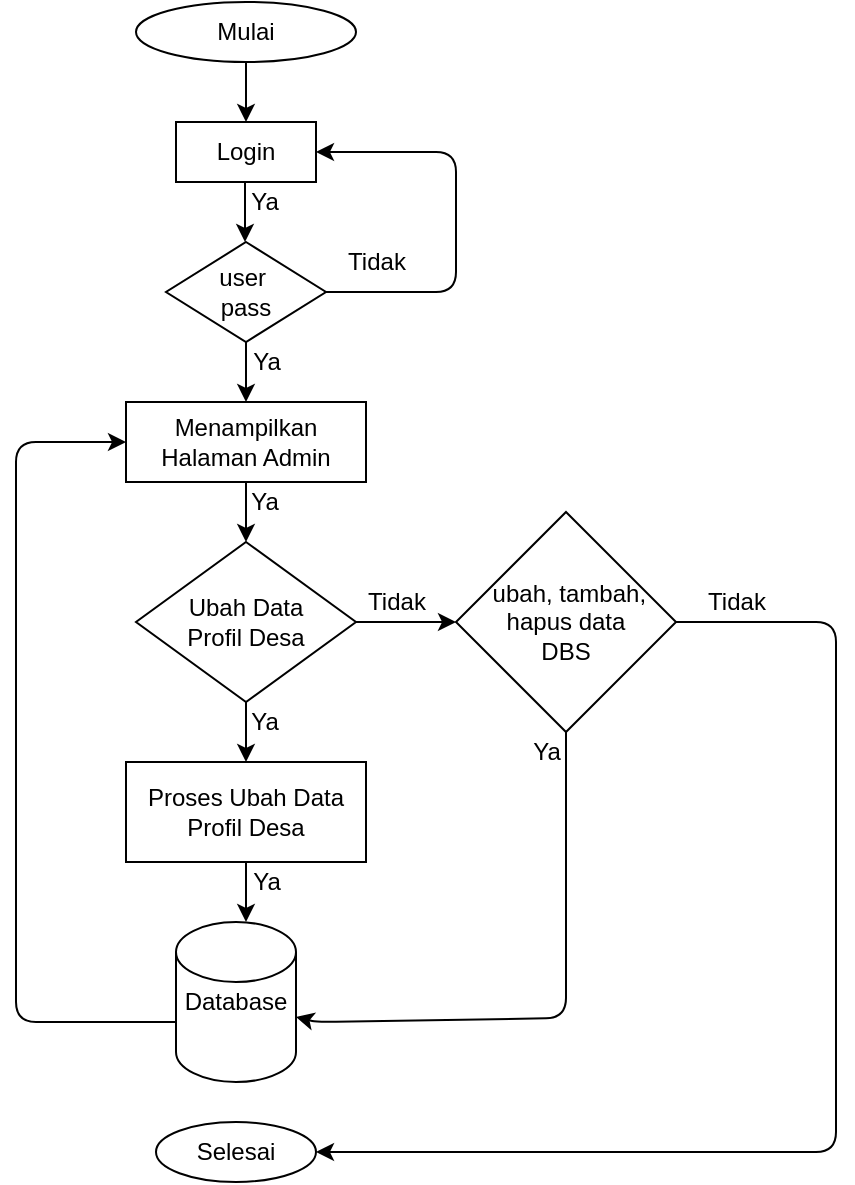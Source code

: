 <mxfile version="13.6.1" type="github">
  <diagram id="Lkix4JrFwFyjAAZ28Chu" name="Page-1">
    <mxGraphModel dx="694" dy="360" grid="1" gridSize="10" guides="1" tooltips="1" connect="1" arrows="1" fold="1" page="1" pageScale="1" pageWidth="827" pageHeight="1169" math="0" shadow="0">
      <root>
        <mxCell id="0" />
        <mxCell id="1" parent="0" />
        <mxCell id="7fcGZSY3auCz95gxeIyO-1" value="Mulai" style="ellipse;whiteSpace=wrap;html=1;" vertex="1" parent="1">
          <mxGeometry x="340" y="40" width="110" height="30" as="geometry" />
        </mxCell>
        <mxCell id="7fcGZSY3auCz95gxeIyO-3" value="" style="endArrow=classic;html=1;exitX=0.5;exitY=1;exitDx=0;exitDy=0;" edge="1" parent="1" source="7fcGZSY3auCz95gxeIyO-1">
          <mxGeometry width="50" height="50" relative="1" as="geometry">
            <mxPoint x="380" y="120" as="sourcePoint" />
            <mxPoint x="395" y="100" as="targetPoint" />
          </mxGeometry>
        </mxCell>
        <mxCell id="7fcGZSY3auCz95gxeIyO-5" value="Login" style="rounded=0;whiteSpace=wrap;html=1;" vertex="1" parent="1">
          <mxGeometry x="360" y="100" width="70" height="30" as="geometry" />
        </mxCell>
        <mxCell id="7fcGZSY3auCz95gxeIyO-6" value="user&amp;nbsp;&lt;br&gt;pass" style="rhombus;whiteSpace=wrap;html=1;" vertex="1" parent="1">
          <mxGeometry x="355" y="160" width="80" height="50" as="geometry" />
        </mxCell>
        <mxCell id="7fcGZSY3auCz95gxeIyO-7" value="" style="endArrow=classic;html=1;" edge="1" parent="1">
          <mxGeometry width="50" height="50" relative="1" as="geometry">
            <mxPoint x="394.5" y="130" as="sourcePoint" />
            <mxPoint x="394.5" y="160" as="targetPoint" />
          </mxGeometry>
        </mxCell>
        <mxCell id="7fcGZSY3auCz95gxeIyO-8" value="Menampilkan&lt;br&gt;Halaman Admin" style="rounded=0;whiteSpace=wrap;html=1;" vertex="1" parent="1">
          <mxGeometry x="335" y="240" width="120" height="40" as="geometry" />
        </mxCell>
        <mxCell id="7fcGZSY3auCz95gxeIyO-12" value="" style="endArrow=classic;html=1;exitX=0.5;exitY=1;exitDx=0;exitDy=0;" edge="1" parent="1" source="7fcGZSY3auCz95gxeIyO-6">
          <mxGeometry width="50" height="50" relative="1" as="geometry">
            <mxPoint x="350" y="290" as="sourcePoint" />
            <mxPoint x="395" y="240" as="targetPoint" />
          </mxGeometry>
        </mxCell>
        <mxCell id="7fcGZSY3auCz95gxeIyO-13" value="" style="endArrow=classic;html=1;exitX=0.5;exitY=1;exitDx=0;exitDy=0;" edge="1" parent="1" source="7fcGZSY3auCz95gxeIyO-8">
          <mxGeometry width="50" height="50" relative="1" as="geometry">
            <mxPoint x="370" y="330" as="sourcePoint" />
            <mxPoint x="395" y="310" as="targetPoint" />
          </mxGeometry>
        </mxCell>
        <mxCell id="7fcGZSY3auCz95gxeIyO-14" value="Ubah Data &lt;br&gt;Profil Desa" style="rhombus;whiteSpace=wrap;html=1;" vertex="1" parent="1">
          <mxGeometry x="340" y="310" width="110" height="80" as="geometry" />
        </mxCell>
        <mxCell id="7fcGZSY3auCz95gxeIyO-15" value="" style="endArrow=classic;html=1;exitX=0.5;exitY=1;exitDx=0;exitDy=0;" edge="1" parent="1" source="7fcGZSY3auCz95gxeIyO-14">
          <mxGeometry width="50" height="50" relative="1" as="geometry">
            <mxPoint x="370" y="440" as="sourcePoint" />
            <mxPoint x="395" y="420" as="targetPoint" />
          </mxGeometry>
        </mxCell>
        <mxCell id="7fcGZSY3auCz95gxeIyO-16" value="Proses Ubah Data Profil Desa" style="rounded=0;whiteSpace=wrap;html=1;" vertex="1" parent="1">
          <mxGeometry x="335" y="420" width="120" height="50" as="geometry" />
        </mxCell>
        <mxCell id="7fcGZSY3auCz95gxeIyO-17" value="" style="endArrow=classic;html=1;exitX=0.5;exitY=1;exitDx=0;exitDy=0;" edge="1" parent="1" source="7fcGZSY3auCz95gxeIyO-16">
          <mxGeometry width="50" height="50" relative="1" as="geometry">
            <mxPoint x="370" y="520" as="sourcePoint" />
            <mxPoint x="395" y="500" as="targetPoint" />
          </mxGeometry>
        </mxCell>
        <mxCell id="7fcGZSY3auCz95gxeIyO-18" value="Database" style="shape=cylinder2;whiteSpace=wrap;html=1;boundedLbl=1;backgroundOutline=1;size=15;" vertex="1" parent="1">
          <mxGeometry x="360" y="500" width="60" height="80" as="geometry" />
        </mxCell>
        <mxCell id="7fcGZSY3auCz95gxeIyO-19" value="" style="endArrow=classic;html=1;" edge="1" parent="1">
          <mxGeometry width="50" height="50" relative="1" as="geometry">
            <mxPoint x="450" y="350" as="sourcePoint" />
            <mxPoint x="500" y="350" as="targetPoint" />
          </mxGeometry>
        </mxCell>
        <mxCell id="7fcGZSY3auCz95gxeIyO-20" value="&amp;nbsp;ubah, tambah, hapus data &lt;br&gt;DBS" style="rhombus;whiteSpace=wrap;html=1;" vertex="1" parent="1">
          <mxGeometry x="500" y="295" width="110" height="110" as="geometry" />
        </mxCell>
        <mxCell id="7fcGZSY3auCz95gxeIyO-25" value="" style="endArrow=classic;html=1;entryX=1;entryY=0.5;entryDx=0;entryDy=0;exitX=1;exitY=0.5;exitDx=0;exitDy=0;" edge="1" parent="1" source="7fcGZSY3auCz95gxeIyO-6" target="7fcGZSY3auCz95gxeIyO-5">
          <mxGeometry width="50" height="50" relative="1" as="geometry">
            <mxPoint x="480" y="115" as="sourcePoint" />
            <mxPoint x="480" y="110" as="targetPoint" />
            <Array as="points">
              <mxPoint x="500" y="185" />
              <mxPoint x="500" y="115" />
            </Array>
          </mxGeometry>
        </mxCell>
        <mxCell id="7fcGZSY3auCz95gxeIyO-26" value="" style="endArrow=classic;html=1;entryX=0;entryY=0.5;entryDx=0;entryDy=0;" edge="1" parent="1" target="7fcGZSY3auCz95gxeIyO-8">
          <mxGeometry width="50" height="50" relative="1" as="geometry">
            <mxPoint x="360" y="550" as="sourcePoint" />
            <mxPoint x="330" y="230" as="targetPoint" />
            <Array as="points">
              <mxPoint x="320" y="550" />
              <mxPoint x="280" y="550" />
              <mxPoint x="280" y="260" />
            </Array>
          </mxGeometry>
        </mxCell>
        <mxCell id="7fcGZSY3auCz95gxeIyO-27" value="" style="endArrow=classic;html=1;exitX=0.5;exitY=1;exitDx=0;exitDy=0;" edge="1" parent="1" source="7fcGZSY3auCz95gxeIyO-20" target="7fcGZSY3auCz95gxeIyO-18">
          <mxGeometry width="50" height="50" relative="1" as="geometry">
            <mxPoint x="640" y="548" as="sourcePoint" />
            <mxPoint x="430" y="550" as="targetPoint" />
            <Array as="points">
              <mxPoint x="555" y="548" />
              <mxPoint x="430" y="550" />
            </Array>
          </mxGeometry>
        </mxCell>
        <mxCell id="7fcGZSY3auCz95gxeIyO-28" value="Selesai" style="ellipse;whiteSpace=wrap;html=1;" vertex="1" parent="1">
          <mxGeometry x="350" y="600" width="80" height="30" as="geometry" />
        </mxCell>
        <mxCell id="7fcGZSY3auCz95gxeIyO-29" value="" style="endArrow=classic;html=1;entryX=1;entryY=0.5;entryDx=0;entryDy=0;exitX=1;exitY=0.5;exitDx=0;exitDy=0;" edge="1" parent="1" source="7fcGZSY3auCz95gxeIyO-20" target="7fcGZSY3auCz95gxeIyO-28">
          <mxGeometry width="50" height="50" relative="1" as="geometry">
            <mxPoint x="740" y="350" as="sourcePoint" />
            <mxPoint x="660" y="330" as="targetPoint" />
            <Array as="points">
              <mxPoint x="690" y="350" />
              <mxPoint x="690" y="615" />
            </Array>
          </mxGeometry>
        </mxCell>
        <mxCell id="7fcGZSY3auCz95gxeIyO-30" value="Ya" style="text;html=1;align=center;verticalAlign=middle;resizable=0;points=[];autosize=1;" vertex="1" parent="1">
          <mxGeometry x="389" y="130" width="30" height="20" as="geometry" />
        </mxCell>
        <mxCell id="7fcGZSY3auCz95gxeIyO-31" value="Tidak" style="text;html=1;align=center;verticalAlign=middle;resizable=0;points=[];autosize=1;" vertex="1" parent="1">
          <mxGeometry x="440" y="160" width="40" height="20" as="geometry" />
        </mxCell>
        <mxCell id="7fcGZSY3auCz95gxeIyO-32" value="Ya" style="text;html=1;align=center;verticalAlign=middle;resizable=0;points=[];autosize=1;" vertex="1" parent="1">
          <mxGeometry x="390" y="210" width="30" height="20" as="geometry" />
        </mxCell>
        <mxCell id="7fcGZSY3auCz95gxeIyO-33" value="Ya" style="text;html=1;align=center;verticalAlign=middle;resizable=0;points=[];autosize=1;" vertex="1" parent="1">
          <mxGeometry x="389" y="280" width="30" height="20" as="geometry" />
        </mxCell>
        <mxCell id="7fcGZSY3auCz95gxeIyO-34" value="Tidak" style="text;html=1;align=center;verticalAlign=middle;resizable=0;points=[];autosize=1;" vertex="1" parent="1">
          <mxGeometry x="450" y="330" width="40" height="20" as="geometry" />
        </mxCell>
        <mxCell id="7fcGZSY3auCz95gxeIyO-35" value="Tidak" style="text;html=1;align=center;verticalAlign=middle;resizable=0;points=[];autosize=1;" vertex="1" parent="1">
          <mxGeometry x="620" y="330" width="40" height="20" as="geometry" />
        </mxCell>
        <mxCell id="7fcGZSY3auCz95gxeIyO-36" value="Ya" style="text;html=1;align=center;verticalAlign=middle;resizable=0;points=[];autosize=1;" vertex="1" parent="1">
          <mxGeometry x="530" y="405" width="30" height="20" as="geometry" />
        </mxCell>
        <mxCell id="7fcGZSY3auCz95gxeIyO-37" value="Ya" style="text;html=1;align=center;verticalAlign=middle;resizable=0;points=[];autosize=1;" vertex="1" parent="1">
          <mxGeometry x="390" y="470" width="30" height="20" as="geometry" />
        </mxCell>
        <mxCell id="7fcGZSY3auCz95gxeIyO-38" value="Ya" style="text;html=1;align=center;verticalAlign=middle;resizable=0;points=[];autosize=1;" vertex="1" parent="1">
          <mxGeometry x="389" y="390" width="30" height="20" as="geometry" />
        </mxCell>
      </root>
    </mxGraphModel>
  </diagram>
</mxfile>
